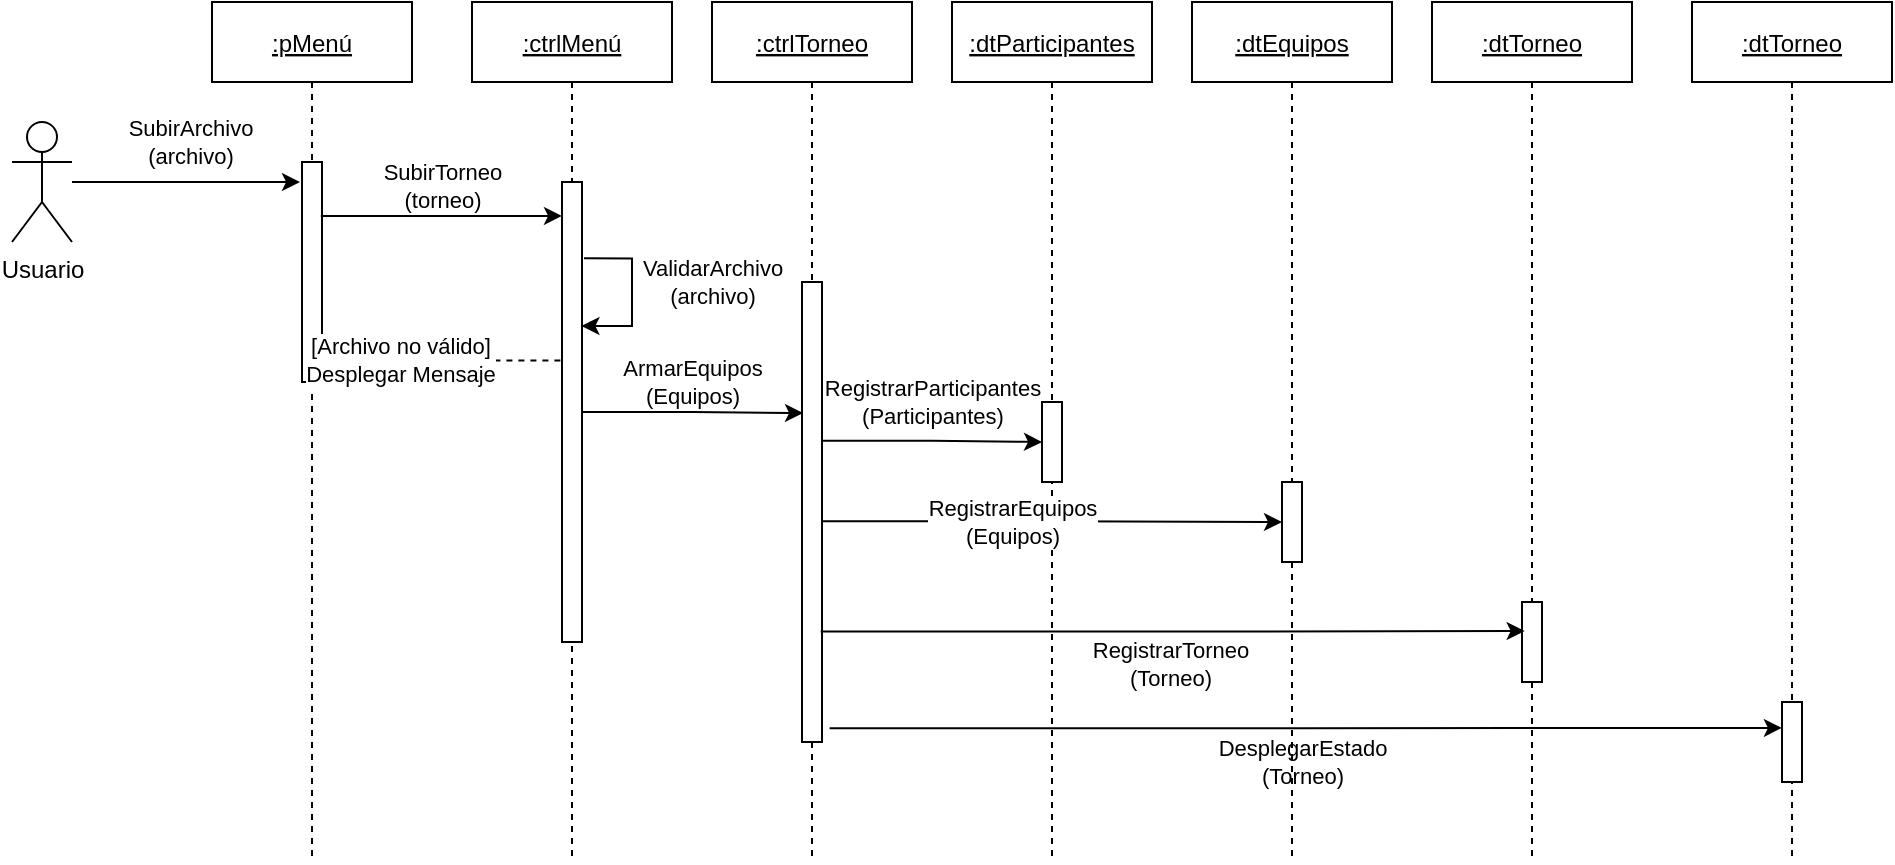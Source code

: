 <mxfile version="13.7.9" type="device"><diagram id="6CzmbDaffiuszeTi2iBv" name="Página-1"><mxGraphModel dx="853" dy="493" grid="1" gridSize="10" guides="1" tooltips="1" connect="1" arrows="1" fold="1" page="1" pageScale="1" pageWidth="1100" pageHeight="850" math="0" shadow="0"><root><mxCell id="0"/><mxCell id="1" parent="0"/><mxCell id="ei6Z2lRQU7gQeeE8IADm-16" value=":ctrlMenú" style="shape=umlLifeline;perimeter=lifelinePerimeter;container=1;collapsible=0;recursiveResize=0;rounded=0;shadow=0;strokeWidth=1;fontStyle=4" parent="1" vertex="1"><mxGeometry x="270" y="90" width="100" height="430" as="geometry"/></mxCell><mxCell id="ei6Z2lRQU7gQeeE8IADm-17" value="" style="points=[];perimeter=orthogonalPerimeter;rounded=0;shadow=0;strokeWidth=1;" parent="ei6Z2lRQU7gQeeE8IADm-16" vertex="1"><mxGeometry x="45" y="90" width="10" height="230" as="geometry"/></mxCell><mxCell id="dkVn7EPyfGnESAC8anZK-8" value="ValidarArchivo&lt;br&gt;(archivo)" style="edgeStyle=orthogonalEdgeStyle;rounded=0;orthogonalLoop=1;jettySize=auto;html=1;exitX=1.1;exitY=0.166;exitDx=0;exitDy=0;exitPerimeter=0;entryX=0.972;entryY=0.313;entryDx=0;entryDy=0;entryPerimeter=0;" edge="1" parent="ei6Z2lRQU7gQeeE8IADm-16" source="ei6Z2lRQU7gQeeE8IADm-17" target="ei6Z2lRQU7gQeeE8IADm-17"><mxGeometry x="-0.422" y="-42" relative="1" as="geometry"><Array as="points"><mxPoint x="80" y="128"/><mxPoint x="80" y="162"/></Array><mxPoint x="82" y="12" as="offset"/></mxGeometry></mxCell><mxCell id="ei6Z2lRQU7gQeeE8IADm-19" value=":pMenú" style="shape=umlLifeline;perimeter=lifelinePerimeter;container=1;collapsible=0;recursiveResize=0;rounded=0;shadow=0;strokeWidth=1;fontStyle=4" parent="1" vertex="1"><mxGeometry x="140" y="90" width="100" height="430" as="geometry"/></mxCell><mxCell id="ei6Z2lRQU7gQeeE8IADm-20" value="" style="points=[];perimeter=orthogonalPerimeter;rounded=0;shadow=0;strokeWidth=1;" parent="ei6Z2lRQU7gQeeE8IADm-19" vertex="1"><mxGeometry x="45" y="80" width="10" height="110" as="geometry"/></mxCell><mxCell id="dkVn7EPyfGnESAC8anZK-1" value="SubirArchivo&lt;br&gt;(archivo)" style="edgeStyle=orthogonalEdgeStyle;rounded=0;orthogonalLoop=1;jettySize=auto;html=1;" edge="1" parent="1" source="ei6Z2lRQU7gQeeE8IADm-22"><mxGeometry x="0.049" y="20" relative="1" as="geometry"><mxPoint x="184" y="180" as="targetPoint"/><mxPoint as="offset"/></mxGeometry></mxCell><mxCell id="ei6Z2lRQU7gQeeE8IADm-22" value="Usuario" style="shape=umlActor;verticalLabelPosition=bottom;verticalAlign=top;html=1;" parent="1" vertex="1"><mxGeometry x="40" y="150" width="30" height="60" as="geometry"/></mxCell><mxCell id="ei6Z2lRQU7gQeeE8IADm-23" value=":dtParticipantes" style="shape=umlLifeline;perimeter=lifelinePerimeter;container=1;collapsible=0;recursiveResize=0;rounded=0;shadow=0;strokeWidth=1;fontStyle=4" parent="1" vertex="1"><mxGeometry x="510" y="90" width="100" height="430" as="geometry"/></mxCell><mxCell id="ei6Z2lRQU7gQeeE8IADm-24" value="" style="points=[];perimeter=orthogonalPerimeter;rounded=0;shadow=0;strokeWidth=1;" parent="ei6Z2lRQU7gQeeE8IADm-23" vertex="1"><mxGeometry x="45" y="200" width="10" height="40" as="geometry"/></mxCell><mxCell id="ei6Z2lRQU7gQeeE8IADm-26" value=":ctrlTorneo" style="shape=umlLifeline;perimeter=lifelinePerimeter;container=1;collapsible=0;recursiveResize=0;rounded=0;shadow=0;strokeWidth=1;fontStyle=4" parent="1" vertex="1"><mxGeometry x="390" y="90" width="100" height="430" as="geometry"/></mxCell><mxCell id="ei6Z2lRQU7gQeeE8IADm-27" value="" style="points=[];perimeter=orthogonalPerimeter;rounded=0;shadow=0;strokeWidth=1;" parent="ei6Z2lRQU7gQeeE8IADm-26" vertex="1"><mxGeometry x="45" y="140" width="10" height="230" as="geometry"/></mxCell><mxCell id="ei6Z2lRQU7gQeeE8IADm-28" value=":dtEquipos" style="shape=umlLifeline;perimeter=lifelinePerimeter;container=1;collapsible=0;recursiveResize=0;rounded=0;shadow=0;strokeWidth=1;fontStyle=4" parent="1" vertex="1"><mxGeometry x="630" y="90" width="100" height="430" as="geometry"/></mxCell><mxCell id="ei6Z2lRQU7gQeeE8IADm-29" value="" style="points=[];perimeter=orthogonalPerimeter;rounded=0;shadow=0;strokeWidth=1;" parent="ei6Z2lRQU7gQeeE8IADm-28" vertex="1"><mxGeometry x="45" y="240" width="10" height="40" as="geometry"/></mxCell><mxCell id="dkVn7EPyfGnESAC8anZK-6" value="" style="endArrow=classic;html=1;exitX=0.94;exitY=0.245;exitDx=0;exitDy=0;exitPerimeter=0;" edge="1" parent="1" source="ei6Z2lRQU7gQeeE8IADm-20" target="ei6Z2lRQU7gQeeE8IADm-17"><mxGeometry relative="1" as="geometry"><mxPoint x="200" y="220" as="sourcePoint"/><mxPoint x="300" y="220" as="targetPoint"/></mxGeometry></mxCell><mxCell id="dkVn7EPyfGnESAC8anZK-7" value="SubirTorneo&lt;br&gt;(torneo)" style="edgeLabel;resizable=0;html=1;align=center;verticalAlign=middle;" connectable="0" vertex="1" parent="dkVn7EPyfGnESAC8anZK-6"><mxGeometry relative="1" as="geometry"><mxPoint y="-15.25" as="offset"/></mxGeometry></mxCell><mxCell id="dkVn7EPyfGnESAC8anZK-9" value="[Archivo no válido]&lt;br&gt;Desplegar Mensaje" style="edgeStyle=orthogonalEdgeStyle;rounded=0;orthogonalLoop=1;jettySize=auto;html=1;exitX=-0.08;exitY=0.388;exitDx=0;exitDy=0;exitPerimeter=0;entryX=1.02;entryY=0.9;entryDx=0;entryDy=0;entryPerimeter=0;dashed=1;" edge="1" parent="1" source="ei6Z2lRQU7gQeeE8IADm-17" target="ei6Z2lRQU7gQeeE8IADm-20"><mxGeometry x="-0.011" y="21" relative="1" as="geometry"><mxPoint as="offset"/></mxGeometry></mxCell><mxCell id="dkVn7EPyfGnESAC8anZK-10" value="ArmarEquipos&lt;br&gt;(Equipos)" style="edgeStyle=orthogonalEdgeStyle;rounded=0;orthogonalLoop=1;jettySize=auto;html=1;entryX=0.052;entryY=0.285;entryDx=0;entryDy=0;entryPerimeter=0;" edge="1" parent="1" source="ei6Z2lRQU7gQeeE8IADm-17" target="ei6Z2lRQU7gQeeE8IADm-27"><mxGeometry x="-0.01" y="15" relative="1" as="geometry"><mxPoint x="-15" y="-15" as="offset"/></mxGeometry></mxCell><mxCell id="dkVn7EPyfGnESAC8anZK-11" value="RegistrarParticipantes&lt;br&gt;(Participantes)" style="edgeStyle=orthogonalEdgeStyle;rounded=0;orthogonalLoop=1;jettySize=auto;html=1;labelBackgroundColor=none;exitX=0.99;exitY=0.345;exitDx=0;exitDy=0;exitPerimeter=0;" edge="1" parent="1" source="ei6Z2lRQU7gQeeE8IADm-27" target="ei6Z2lRQU7gQeeE8IADm-24"><mxGeometry x="0.006" y="20" relative="1" as="geometry"><mxPoint x="460" y="310" as="sourcePoint"/><mxPoint as="offset"/></mxGeometry></mxCell><mxCell id="dkVn7EPyfGnESAC8anZK-12" value="RegistrarEquipos&lt;br&gt;(Equipos)" style="edgeStyle=orthogonalEdgeStyle;rounded=0;orthogonalLoop=1;jettySize=auto;html=1;exitX=0.99;exitY=0.52;exitDx=0;exitDy=0;exitPerimeter=0;" edge="1" parent="1" source="ei6Z2lRQU7gQeeE8IADm-27" target="ei6Z2lRQU7gQeeE8IADm-29"><mxGeometry x="-0.003" y="-20" relative="1" as="geometry"><mxPoint as="offset"/></mxGeometry></mxCell><mxCell id="dkVn7EPyfGnESAC8anZK-13" value=":dtTorneo" style="shape=umlLifeline;perimeter=lifelinePerimeter;container=1;collapsible=0;recursiveResize=0;rounded=0;shadow=0;strokeWidth=1;fontStyle=4" vertex="1" parent="1"><mxGeometry x="750" y="90" width="100" height="430" as="geometry"/></mxCell><mxCell id="dkVn7EPyfGnESAC8anZK-14" value="" style="points=[];perimeter=orthogonalPerimeter;rounded=0;shadow=0;strokeWidth=1;" vertex="1" parent="dkVn7EPyfGnESAC8anZK-13"><mxGeometry x="45" y="300" width="10" height="40" as="geometry"/></mxCell><mxCell id="dkVn7EPyfGnESAC8anZK-15" value="RegistrarTorneo&lt;br&gt;(Torneo)" style="edgeStyle=orthogonalEdgeStyle;rounded=0;orthogonalLoop=1;jettySize=auto;html=1;exitX=0.934;exitY=0.76;exitDx=0;exitDy=0;exitPerimeter=0;entryX=0.133;entryY=0.363;entryDx=0;entryDy=0;entryPerimeter=0;" edge="1" parent="1" source="ei6Z2lRQU7gQeeE8IADm-27" target="dkVn7EPyfGnESAC8anZK-14"><mxGeometry x="-0.009" y="-15" relative="1" as="geometry"><mxPoint y="1" as="offset"/></mxGeometry></mxCell><mxCell id="dkVn7EPyfGnESAC8anZK-16" value=":dtTorneo" style="shape=umlLifeline;perimeter=lifelinePerimeter;container=1;collapsible=0;recursiveResize=0;rounded=0;shadow=0;strokeWidth=1;fontStyle=4" vertex="1" parent="1"><mxGeometry x="880" y="90" width="100" height="430" as="geometry"/></mxCell><mxCell id="dkVn7EPyfGnESAC8anZK-17" value="" style="points=[];perimeter=orthogonalPerimeter;rounded=0;shadow=0;strokeWidth=1;" vertex="1" parent="dkVn7EPyfGnESAC8anZK-16"><mxGeometry x="45" y="350" width="10" height="40" as="geometry"/></mxCell><mxCell id="dkVn7EPyfGnESAC8anZK-18" value="DesplegarEstado&lt;br&gt;(Torneo)" style="edgeStyle=orthogonalEdgeStyle;rounded=0;orthogonalLoop=1;jettySize=auto;html=1;labelBackgroundColor=none;exitX=1.38;exitY=0.97;exitDx=0;exitDy=0;exitPerimeter=0;entryX=-0.005;entryY=0.324;entryDx=0;entryDy=0;entryPerimeter=0;" edge="1" parent="1" source="ei6Z2lRQU7gQeeE8IADm-27" target="dkVn7EPyfGnESAC8anZK-17"><mxGeometry x="-0.008" y="-17" relative="1" as="geometry"><mxPoint x="-17" y="17" as="offset"/></mxGeometry></mxCell></root></mxGraphModel></diagram></mxfile>